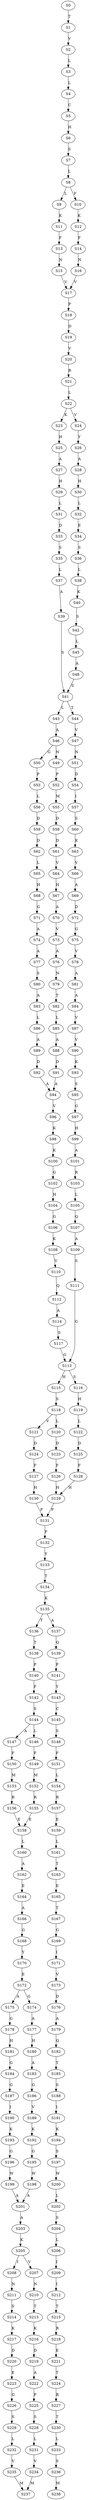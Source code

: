 strict digraph  {
	S0 -> S1 [ label = T ];
	S1 -> S2 [ label = V ];
	S2 -> S3 [ label = L ];
	S3 -> S4 [ label = L ];
	S4 -> S5 [ label = C ];
	S5 -> S6 [ label = H ];
	S6 -> S7 [ label = S ];
	S7 -> S8 [ label = L ];
	S8 -> S9 [ label = L ];
	S8 -> S10 [ label = F ];
	S9 -> S11 [ label = K ];
	S10 -> S12 [ label = K ];
	S11 -> S13 [ label = F ];
	S12 -> S14 [ label = F ];
	S13 -> S15 [ label = N ];
	S14 -> S16 [ label = N ];
	S15 -> S17 [ label = V ];
	S16 -> S17 [ label = V ];
	S17 -> S18 [ label = P ];
	S18 -> S19 [ label = D ];
	S19 -> S20 [ label = V ];
	S20 -> S21 [ label = R ];
	S21 -> S22 [ label = L ];
	S22 -> S23 [ label = K ];
	S22 -> S24 [ label = V ];
	S23 -> S25 [ label = H ];
	S24 -> S26 [ label = Y ];
	S25 -> S27 [ label = A ];
	S26 -> S28 [ label = A ];
	S27 -> S29 [ label = H ];
	S28 -> S30 [ label = H ];
	S29 -> S31 [ label = L ];
	S30 -> S32 [ label = L ];
	S31 -> S33 [ label = D ];
	S32 -> S34 [ label = E ];
	S33 -> S35 [ label = S ];
	S34 -> S36 [ label = S ];
	S35 -> S37 [ label = L ];
	S36 -> S38 [ label = L ];
	S37 -> S39 [ label = A ];
	S38 -> S40 [ label = K ];
	S39 -> S41 [ label = S ];
	S40 -> S42 [ label = S ];
	S41 -> S43 [ label = L ];
	S41 -> S44 [ label = T ];
	S42 -> S45 [ label = L ];
	S43 -> S46 [ label = A ];
	S44 -> S47 [ label = V ];
	S45 -> S48 [ label = A ];
	S46 -> S49 [ label = N ];
	S46 -> S50 [ label = G ];
	S47 -> S51 [ label = N ];
	S48 -> S41 [ label = S ];
	S49 -> S52 [ label = P ];
	S50 -> S53 [ label = P ];
	S51 -> S54 [ label = D ];
	S52 -> S55 [ label = M ];
	S53 -> S56 [ label = L ];
	S54 -> S57 [ label = I ];
	S55 -> S58 [ label = D ];
	S56 -> S59 [ label = D ];
	S57 -> S60 [ label = S ];
	S58 -> S61 [ label = D ];
	S59 -> S62 [ label = D ];
	S60 -> S63 [ label = K ];
	S61 -> S64 [ label = V ];
	S62 -> S65 [ label = L ];
	S63 -> S66 [ label = V ];
	S64 -> S67 [ label = H ];
	S65 -> S68 [ label = H ];
	S66 -> S69 [ label = A ];
	S67 -> S70 [ label = A ];
	S68 -> S71 [ label = G ];
	S69 -> S72 [ label = D ];
	S70 -> S73 [ label = V ];
	S71 -> S74 [ label = A ];
	S72 -> S75 [ label = G ];
	S73 -> S76 [ label = A ];
	S74 -> S77 [ label = A ];
	S75 -> S78 [ label = V ];
	S76 -> S79 [ label = N ];
	S77 -> S80 [ label = S ];
	S78 -> S81 [ label = A ];
	S79 -> S82 [ label = T ];
	S80 -> S83 [ label = A ];
	S81 -> S84 [ label = A ];
	S82 -> S85 [ label = L ];
	S83 -> S86 [ label = L ];
	S84 -> S87 [ label = V ];
	S85 -> S88 [ label = A ];
	S86 -> S89 [ label = A ];
	S87 -> S90 [ label = V ];
	S88 -> S91 [ label = D ];
	S89 -> S92 [ label = D ];
	S90 -> S93 [ label = K ];
	S91 -> S94 [ label = A ];
	S92 -> S94 [ label = A ];
	S93 -> S95 [ label = S ];
	S94 -> S96 [ label = V ];
	S95 -> S97 [ label = G ];
	S96 -> S98 [ label = K ];
	S97 -> S99 [ label = H ];
	S98 -> S100 [ label = K ];
	S99 -> S101 [ label = A ];
	S100 -> S102 [ label = G ];
	S101 -> S103 [ label = R ];
	S102 -> S104 [ label = H ];
	S103 -> S105 [ label = L ];
	S104 -> S106 [ label = G ];
	S105 -> S107 [ label = Q ];
	S106 -> S108 [ label = K ];
	S107 -> S109 [ label = A ];
	S108 -> S110 [ label = V ];
	S109 -> S111 [ label = S ];
	S110 -> S112 [ label = Q ];
	S111 -> S113 [ label = G ];
	S112 -> S114 [ label = A ];
	S113 -> S115 [ label = H ];
	S113 -> S116 [ label = S ];
	S114 -> S117 [ label = S ];
	S115 -> S118 [ label = S ];
	S116 -> S119 [ label = H ];
	S117 -> S113 [ label = G ];
	S118 -> S120 [ label = L ];
	S118 -> S121 [ label = V ];
	S119 -> S122 [ label = L ];
	S120 -> S123 [ label = D ];
	S121 -> S124 [ label = D ];
	S122 -> S125 [ label = D ];
	S123 -> S126 [ label = F ];
	S124 -> S127 [ label = F ];
	S125 -> S128 [ label = F ];
	S126 -> S129 [ label = H ];
	S127 -> S130 [ label = H ];
	S128 -> S129 [ label = H ];
	S129 -> S131 [ label = P ];
	S130 -> S131 [ label = P ];
	S131 -> S132 [ label = F ];
	S132 -> S133 [ label = Y ];
	S133 -> S134 [ label = T ];
	S134 -> S135 [ label = K ];
	S135 -> S136 [ label = T ];
	S135 -> S137 [ label = A ];
	S136 -> S138 [ label = T ];
	S137 -> S139 [ label = Q ];
	S138 -> S140 [ label = P ];
	S139 -> S141 [ label = P ];
	S140 -> S142 [ label = F ];
	S141 -> S143 [ label = Y ];
	S142 -> S144 [ label = S ];
	S143 -> S145 [ label = C ];
	S144 -> S146 [ label = L ];
	S144 -> S147 [ label = A ];
	S145 -> S148 [ label = S ];
	S146 -> S149 [ label = F ];
	S147 -> S150 [ label = F ];
	S148 -> S151 [ label = F ];
	S149 -> S152 [ label = M ];
	S150 -> S153 [ label = M ];
	S151 -> S154 [ label = L ];
	S152 -> S155 [ label = R ];
	S153 -> S156 [ label = R ];
	S154 -> S157 [ label = R ];
	S155 -> S158 [ label = E ];
	S156 -> S158 [ label = E ];
	S157 -> S159 [ label = E ];
	S158 -> S160 [ label = L ];
	S159 -> S161 [ label = L ];
	S160 -> S162 [ label = A ];
	S161 -> S163 [ label = T ];
	S162 -> S164 [ label = E ];
	S163 -> S165 [ label = E ];
	S164 -> S166 [ label = A ];
	S165 -> S167 [ label = T ];
	S166 -> S168 [ label = G ];
	S167 -> S169 [ label = G ];
	S168 -> S170 [ label = Y ];
	S169 -> S171 [ label = I ];
	S170 -> S172 [ label = E ];
	S171 -> S173 [ label = V ];
	S172 -> S174 [ label = G ];
	S172 -> S175 [ label = A ];
	S173 -> S176 [ label = D ];
	S174 -> S177 [ label = A ];
	S175 -> S178 [ label = G ];
	S176 -> S179 [ label = A ];
	S177 -> S180 [ label = H ];
	S178 -> S181 [ label = H ];
	S179 -> S182 [ label = Q ];
	S180 -> S183 [ label = A ];
	S181 -> S184 [ label = G ];
	S182 -> S185 [ label = T ];
	S183 -> S186 [ label = G ];
	S184 -> S187 [ label = G ];
	S185 -> S188 [ label = S ];
	S186 -> S189 [ label = V ];
	S187 -> S190 [ label = I ];
	S188 -> S191 [ label = I ];
	S189 -> S192 [ label = K ];
	S190 -> S193 [ label = K ];
	S191 -> S194 [ label = K ];
	S192 -> S195 [ label = G ];
	S193 -> S196 [ label = G ];
	S194 -> S197 [ label = S ];
	S195 -> S198 [ label = W ];
	S196 -> S199 [ label = W ];
	S197 -> S200 [ label = W ];
	S198 -> S201 [ label = A ];
	S199 -> S201 [ label = A ];
	S200 -> S202 [ label = L ];
	S201 -> S203 [ label = A ];
	S202 -> S204 [ label = S ];
	S203 -> S205 [ label = K ];
	S204 -> S206 [ label = L ];
	S205 -> S207 [ label = V ];
	S205 -> S208 [ label = I ];
	S206 -> S209 [ label = I ];
	S207 -> S210 [ label = N ];
	S208 -> S211 [ label = N ];
	S209 -> S212 [ label = I ];
	S210 -> S213 [ label = T ];
	S211 -> S214 [ label = S ];
	S212 -> S215 [ label = T ];
	S213 -> S216 [ label = K ];
	S214 -> S217 [ label = K ];
	S215 -> S218 [ label = R ];
	S216 -> S219 [ label = D ];
	S217 -> S220 [ label = D ];
	S218 -> S221 [ label = E ];
	S219 -> S222 [ label = A ];
	S220 -> S223 [ label = E ];
	S221 -> S224 [ label = T ];
	S222 -> S225 [ label = P ];
	S223 -> S226 [ label = G ];
	S224 -> S227 [ label = R ];
	S225 -> S228 [ label = S ];
	S226 -> S229 [ label = S ];
	S227 -> S230 [ label = T ];
	S228 -> S231 [ label = L ];
	S229 -> S232 [ label = L ];
	S230 -> S233 [ label = L ];
	S231 -> S234 [ label = V ];
	S232 -> S235 [ label = V ];
	S233 -> S236 [ label = S ];
	S234 -> S237 [ label = M ];
	S235 -> S237 [ label = M ];
	S236 -> S238 [ label = M ];
}
